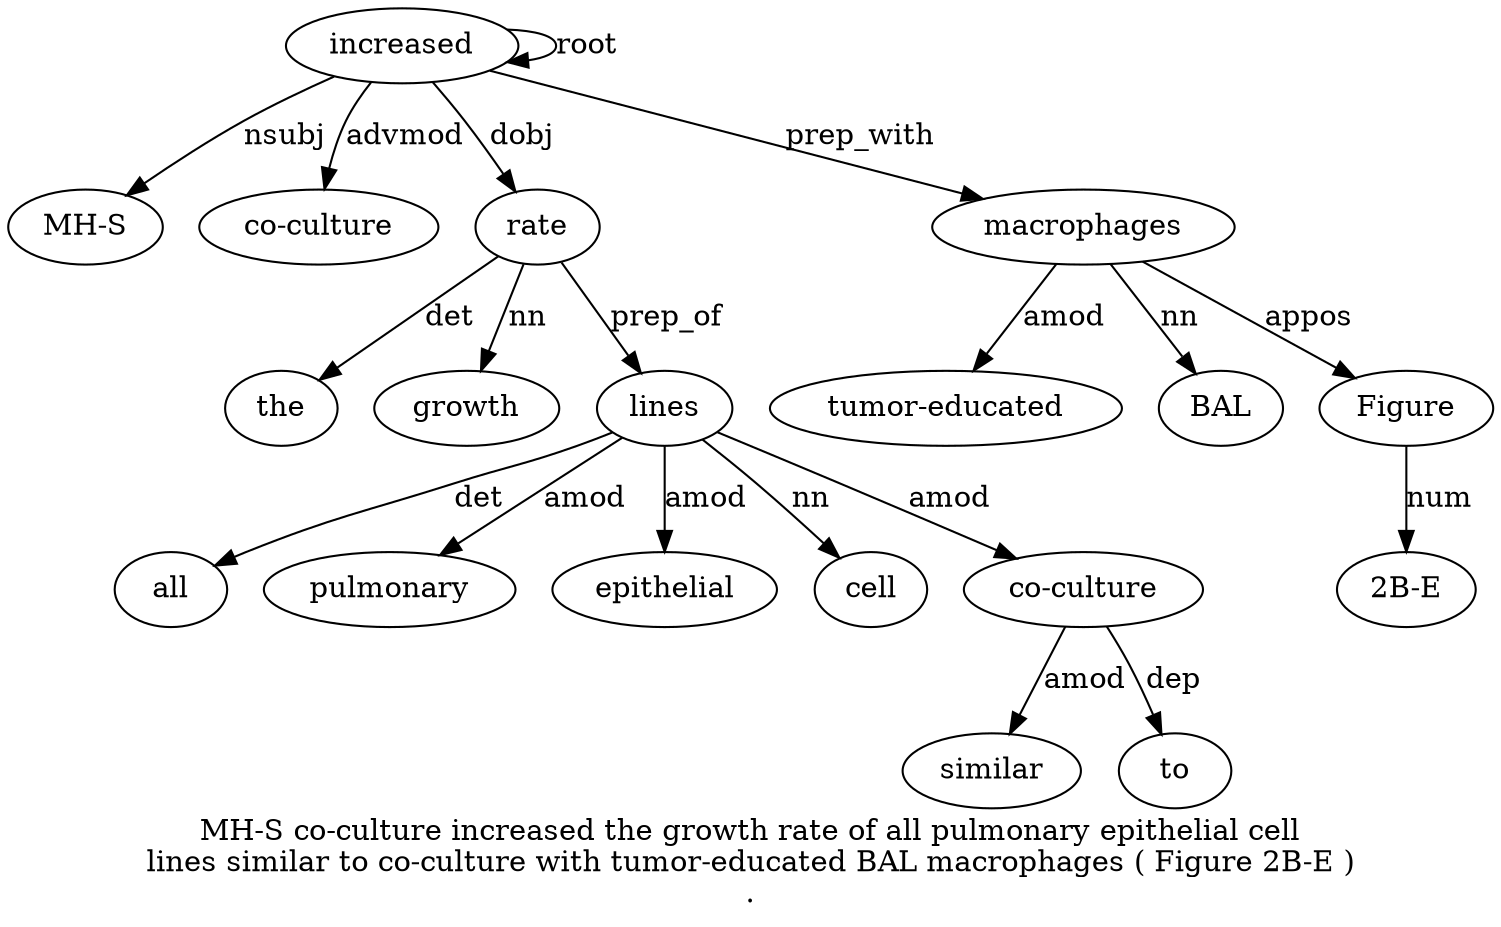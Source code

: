 digraph "MH-S co-culture increased the growth rate of all pulmonary epithelial cell lines similar to co-culture with tumor-educated BAL macrophages ( Figure 2B-E ) ." {
label="MH-S co-culture increased the growth rate of all pulmonary epithelial cell
lines similar to co-culture with tumor-educated BAL macrophages ( Figure 2B-E )
.";
increased3 [style=filled, fillcolor=white, label=increased];
"MH-S1" [style=filled, fillcolor=white, label="MH-S"];
increased3 -> "MH-S1"  [label=nsubj];
"co-culture2" [style=filled, fillcolor=white, label="co-culture"];
increased3 -> "co-culture2"  [label=advmod];
increased3 -> increased3  [label=root];
rate6 [style=filled, fillcolor=white, label=rate];
the4 [style=filled, fillcolor=white, label=the];
rate6 -> the4  [label=det];
growth5 [style=filled, fillcolor=white, label=growth];
rate6 -> growth5  [label=nn];
increased3 -> rate6  [label=dobj];
lines12 [style=filled, fillcolor=white, label=lines];
all8 [style=filled, fillcolor=white, label=all];
lines12 -> all8  [label=det];
pulmonary9 [style=filled, fillcolor=white, label=pulmonary];
lines12 -> pulmonary9  [label=amod];
epithelial10 [style=filled, fillcolor=white, label=epithelial];
lines12 -> epithelial10  [label=amod];
cell11 [style=filled, fillcolor=white, label=cell];
lines12 -> cell11  [label=nn];
rate6 -> lines12  [label=prep_of];
"co-culture15" [style=filled, fillcolor=white, label="co-culture"];
similar13 [style=filled, fillcolor=white, label=similar];
"co-culture15" -> similar13  [label=amod];
to14 [style=filled, fillcolor=white, label=to];
"co-culture15" -> to14  [label=dep];
lines12 -> "co-culture15"  [label=amod];
macrophages19 [style=filled, fillcolor=white, label=macrophages];
"tumor-educated17" [style=filled, fillcolor=white, label="tumor-educated"];
macrophages19 -> "tumor-educated17"  [label=amod];
BAL18 [style=filled, fillcolor=white, label=BAL];
macrophages19 -> BAL18  [label=nn];
increased3 -> macrophages19  [label=prep_with];
Figure21 [style=filled, fillcolor=white, label=Figure];
macrophages19 -> Figure21  [label=appos];
"2B-E" [style=filled, fillcolor=white, label="2B-E"];
Figure21 -> "2B-E"  [label=num];
}
